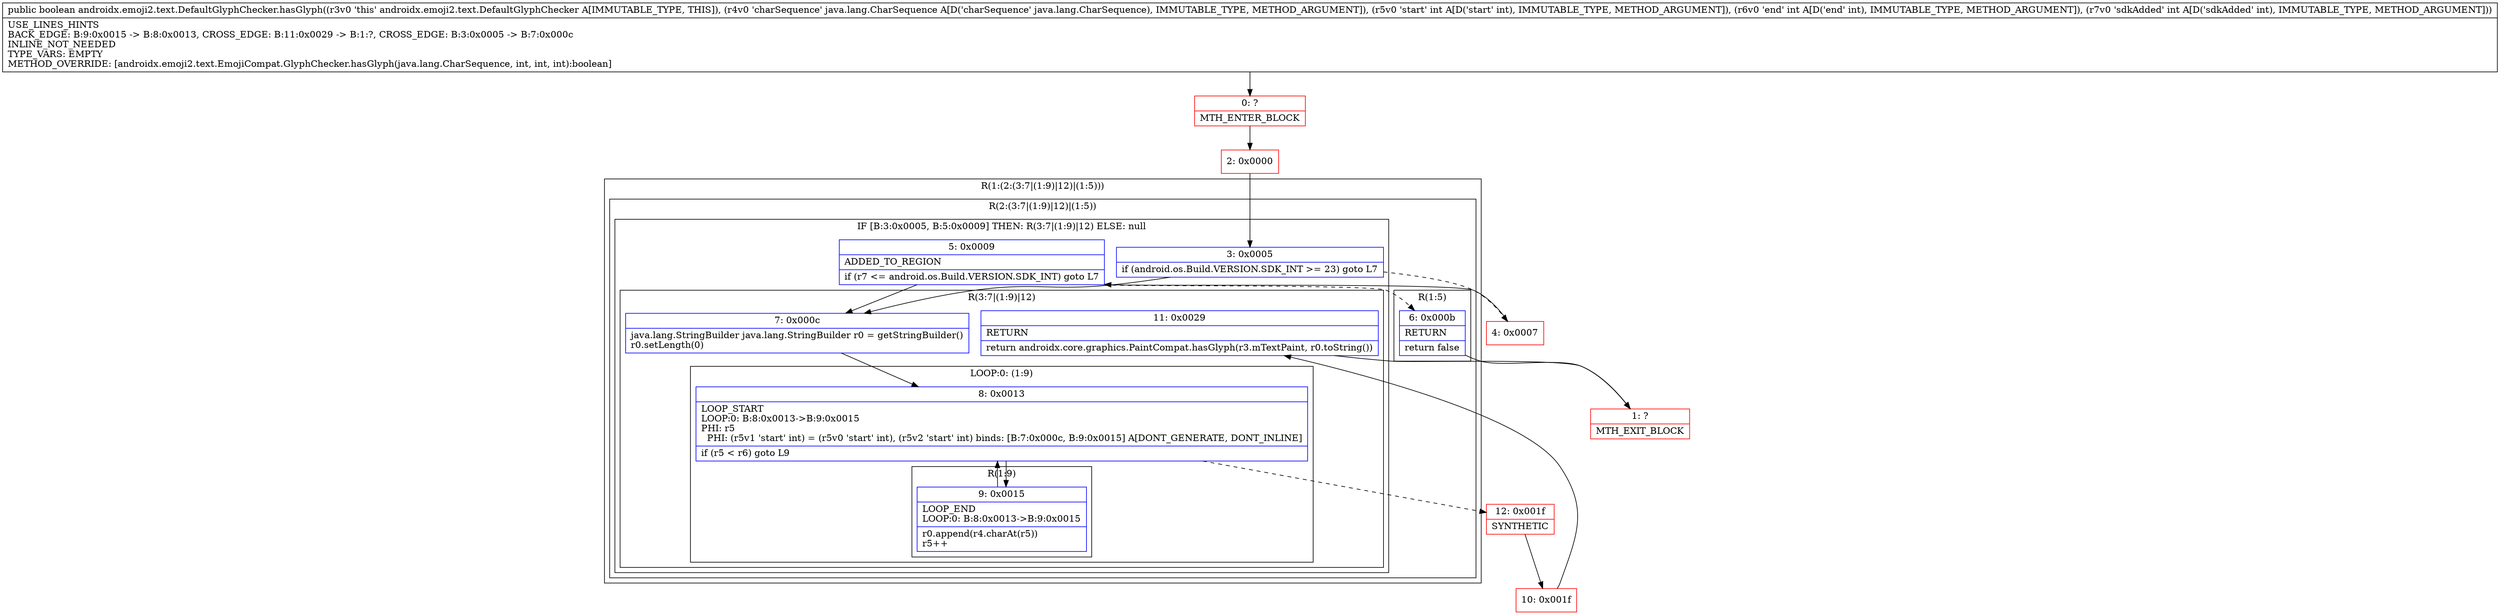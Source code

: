 digraph "CFG forandroidx.emoji2.text.DefaultGlyphChecker.hasGlyph(Ljava\/lang\/CharSequence;III)Z" {
subgraph cluster_Region_1801183405 {
label = "R(1:(2:(3:7|(1:9)|12)|(1:5)))";
node [shape=record,color=blue];
subgraph cluster_Region_2082434850 {
label = "R(2:(3:7|(1:9)|12)|(1:5))";
node [shape=record,color=blue];
subgraph cluster_IfRegion_524172457 {
label = "IF [B:3:0x0005, B:5:0x0009] THEN: R(3:7|(1:9)|12) ELSE: null";
node [shape=record,color=blue];
Node_3 [shape=record,label="{3\:\ 0x0005|if (android.os.Build.VERSION.SDK_INT \>= 23) goto L7\l}"];
Node_5 [shape=record,label="{5\:\ 0x0009|ADDED_TO_REGION\l|if (r7 \<= android.os.Build.VERSION.SDK_INT) goto L7\l}"];
subgraph cluster_Region_1688103333 {
label = "R(3:7|(1:9)|12)";
node [shape=record,color=blue];
Node_7 [shape=record,label="{7\:\ 0x000c|java.lang.StringBuilder java.lang.StringBuilder r0 = getStringBuilder()\lr0.setLength(0)\l}"];
subgraph cluster_LoopRegion_1523452727 {
label = "LOOP:0: (1:9)";
node [shape=record,color=blue];
Node_8 [shape=record,label="{8\:\ 0x0013|LOOP_START\lLOOP:0: B:8:0x0013\-\>B:9:0x0015\lPHI: r5 \l  PHI: (r5v1 'start' int) = (r5v0 'start' int), (r5v2 'start' int) binds: [B:7:0x000c, B:9:0x0015] A[DONT_GENERATE, DONT_INLINE]\l|if (r5 \< r6) goto L9\l}"];
subgraph cluster_Region_1387671190 {
label = "R(1:9)";
node [shape=record,color=blue];
Node_9 [shape=record,label="{9\:\ 0x0015|LOOP_END\lLOOP:0: B:8:0x0013\-\>B:9:0x0015\l|r0.append(r4.charAt(r5))\lr5++\l}"];
}
}
Node_11 [shape=record,label="{11\:\ 0x0029|RETURN\l|return androidx.core.graphics.PaintCompat.hasGlyph(r3.mTextPaint, r0.toString())\l}"];
}
}
subgraph cluster_Region_1856292427 {
label = "R(1:5)";
node [shape=record,color=blue];
Node_6 [shape=record,label="{6\:\ 0x000b|RETURN\l|return false\l}"];
}
}
}
Node_0 [shape=record,color=red,label="{0\:\ ?|MTH_ENTER_BLOCK\l}"];
Node_2 [shape=record,color=red,label="{2\:\ 0x0000}"];
Node_4 [shape=record,color=red,label="{4\:\ 0x0007}"];
Node_1 [shape=record,color=red,label="{1\:\ ?|MTH_EXIT_BLOCK\l}"];
Node_12 [shape=record,color=red,label="{12\:\ 0x001f|SYNTHETIC\l}"];
Node_10 [shape=record,color=red,label="{10\:\ 0x001f}"];
MethodNode[shape=record,label="{public boolean androidx.emoji2.text.DefaultGlyphChecker.hasGlyph((r3v0 'this' androidx.emoji2.text.DefaultGlyphChecker A[IMMUTABLE_TYPE, THIS]), (r4v0 'charSequence' java.lang.CharSequence A[D('charSequence' java.lang.CharSequence), IMMUTABLE_TYPE, METHOD_ARGUMENT]), (r5v0 'start' int A[D('start' int), IMMUTABLE_TYPE, METHOD_ARGUMENT]), (r6v0 'end' int A[D('end' int), IMMUTABLE_TYPE, METHOD_ARGUMENT]), (r7v0 'sdkAdded' int A[D('sdkAdded' int), IMMUTABLE_TYPE, METHOD_ARGUMENT]))  | USE_LINES_HINTS\lBACK_EDGE: B:9:0x0015 \-\> B:8:0x0013, CROSS_EDGE: B:11:0x0029 \-\> B:1:?, CROSS_EDGE: B:3:0x0005 \-\> B:7:0x000c\lINLINE_NOT_NEEDED\lTYPE_VARS: EMPTY\lMETHOD_OVERRIDE: [androidx.emoji2.text.EmojiCompat.GlyphChecker.hasGlyph(java.lang.CharSequence, int, int, int):boolean]\l}"];
MethodNode -> Node_0;Node_3 -> Node_4[style=dashed];
Node_3 -> Node_7;
Node_5 -> Node_6[style=dashed];
Node_5 -> Node_7;
Node_7 -> Node_8;
Node_8 -> Node_9;
Node_8 -> Node_12[style=dashed];
Node_9 -> Node_8;
Node_11 -> Node_1;
Node_6 -> Node_1;
Node_0 -> Node_2;
Node_2 -> Node_3;
Node_4 -> Node_5;
Node_12 -> Node_10;
Node_10 -> Node_11;
}

